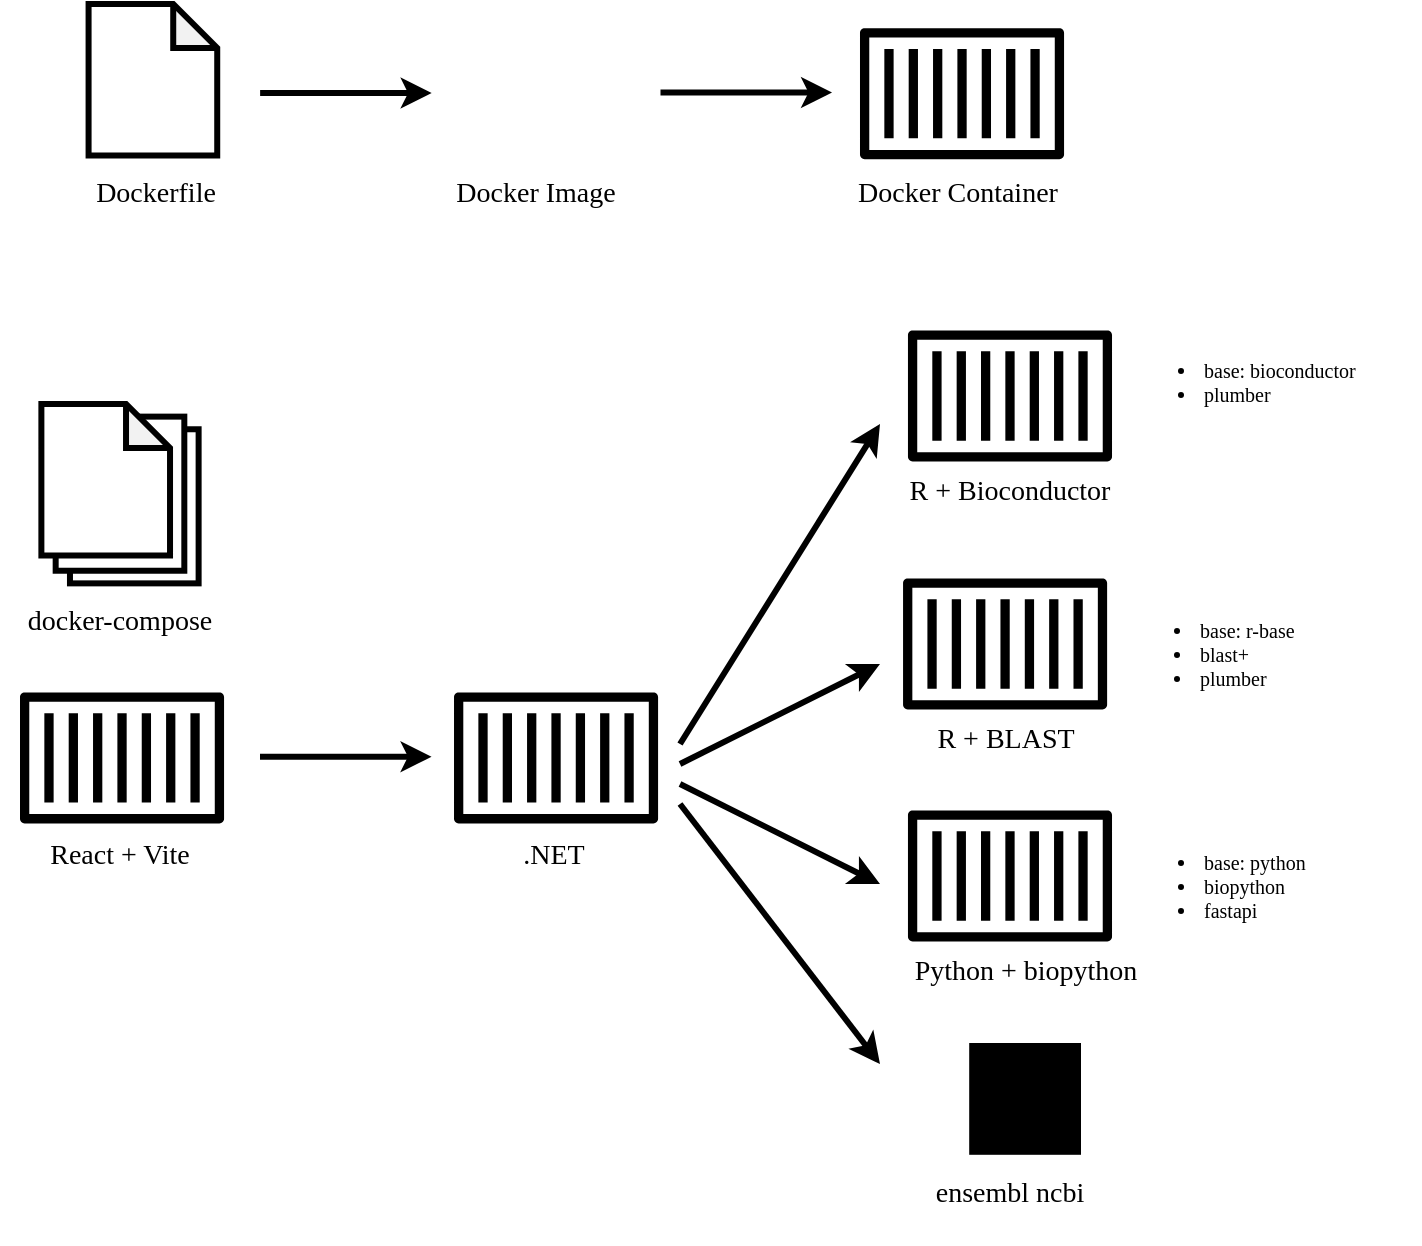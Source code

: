 <mxfile version="28.2.7">
  <diagram name="Página-1" id="KaTMpmVb-dwhm1GjQ-W6">
    <mxGraphModel dx="1066" dy="471" grid="1" gridSize="10" guides="1" tooltips="1" connect="1" arrows="1" fold="1" page="1" pageScale="1" pageWidth="827" pageHeight="1169" math="0" shadow="0">
      <root>
        <mxCell id="0" />
        <mxCell id="1" parent="0" />
        <mxCell id="Hp0p9K_v7pgmUyXQN2hC-1" value="" style="sketch=0;outlineConnect=0;dashed=0;verticalLabelPosition=bottom;verticalAlign=top;align=center;html=1;fontSize=12;fontStyle=0;aspect=fixed;pointerEvents=1;shape=mxgraph.aws4.container_1;fillColor=#000000;fontColor=#333333;strokeColor=#000000;" vertex="1" parent="1">
          <mxGeometry x="427.01" y="594" width="102.032" height="65.893" as="geometry" />
        </mxCell>
        <mxCell id="Hp0p9K_v7pgmUyXQN2hC-2" value="&lt;div style=&quot;&quot;&gt;&lt;span style=&quot;background-color: transparent; color: light-dark(rgb(0, 0, 0), rgb(255, 255, 255)); font-size: 14px;&quot;&gt;&lt;font face=&quot;Verdana&quot;&gt;.NET&lt;/font&gt;&lt;/span&gt;&lt;/div&gt;" style="text;whiteSpace=wrap;html=1;align=center;" vertex="1" parent="1">
          <mxGeometry x="427.01" y="659.89" width="100" height="24.11" as="geometry" />
        </mxCell>
        <mxCell id="Hp0p9K_v7pgmUyXQN2hC-3" value="" style="sketch=0;outlineConnect=0;dashed=0;verticalLabelPosition=bottom;verticalAlign=top;align=center;html=1;fontSize=12;fontStyle=0;aspect=fixed;pointerEvents=1;shape=mxgraph.aws4.container_1;fillColor=#000000;fontColor=#333333;strokeColor=#000000;" vertex="1" parent="1">
          <mxGeometry x="210" y="594" width="102.032" height="65.893" as="geometry" />
        </mxCell>
        <mxCell id="Hp0p9K_v7pgmUyXQN2hC-4" value="&lt;div style=&quot;&quot;&gt;&lt;span style=&quot;background-color: transparent; color: light-dark(rgb(0, 0, 0), rgb(255, 255, 255)); font-size: 14px;&quot;&gt;&lt;font face=&quot;Verdana&quot;&gt;React + Vite&lt;/font&gt;&lt;/span&gt;&lt;/div&gt;" style="text;whiteSpace=wrap;html=1;align=center;" vertex="1" parent="1">
          <mxGeometry x="210" y="659.89" width="100" height="40" as="geometry" />
        </mxCell>
        <mxCell id="Hp0p9K_v7pgmUyXQN2hC-5" value="" style="endArrow=classic;html=1;rounded=0;strokeWidth=3;" edge="1" parent="1">
          <mxGeometry width="50" height="50" relative="1" as="geometry">
            <mxPoint x="330" y="626.36" as="sourcePoint" />
            <mxPoint x="415.766" y="626.36" as="targetPoint" />
          </mxGeometry>
        </mxCell>
        <mxCell id="Hp0p9K_v7pgmUyXQN2hC-6" value="" style="sketch=0;outlineConnect=0;dashed=0;verticalLabelPosition=bottom;verticalAlign=top;align=center;html=1;fontSize=12;fontStyle=0;aspect=fixed;pointerEvents=1;shape=mxgraph.aws4.container_1;fillColor=#000000;fontColor=#333333;strokeColor=#000000;" vertex="1" parent="1">
          <mxGeometry x="653.98" y="413.05" width="102.032" height="65.893" as="geometry" />
        </mxCell>
        <mxCell id="Hp0p9K_v7pgmUyXQN2hC-7" value="&lt;div style=&quot;&quot;&gt;&lt;font face=&quot;Verdana&quot;&gt;&lt;span style=&quot;font-size: 14px;&quot;&gt;R&amp;nbsp;&lt;/span&gt;&lt;/font&gt;&lt;span style=&quot;font-size: 14px; font-family: Verdana; background-color: transparent; color: light-dark(rgb(0, 0, 0), rgb(255, 255, 255));&quot;&gt;+&amp;nbsp;&lt;/span&gt;&lt;span style=&quot;font-size: 14px; font-family: Verdana; background-color: transparent; color: light-dark(rgb(0, 0, 0), rgb(255, 255, 255));&quot;&gt;Bioconductor&lt;/span&gt;&lt;/div&gt;" style="text;whiteSpace=wrap;html=1;align=center;" vertex="1" parent="1">
          <mxGeometry x="640" y="478.94" width="130" height="40" as="geometry" />
        </mxCell>
        <mxCell id="Hp0p9K_v7pgmUyXQN2hC-8" value="" style="endArrow=classic;html=1;rounded=0;strokeWidth=3;" edge="1" parent="1">
          <mxGeometry width="50" height="50" relative="1" as="geometry">
            <mxPoint x="540" y="620" as="sourcePoint" />
            <mxPoint x="640" y="460" as="targetPoint" />
          </mxGeometry>
        </mxCell>
        <mxCell id="Hp0p9K_v7pgmUyXQN2hC-9" value="" style="sketch=0;outlineConnect=0;dashed=0;verticalLabelPosition=bottom;verticalAlign=top;align=center;html=1;fontSize=12;fontStyle=0;aspect=fixed;pointerEvents=1;shape=mxgraph.aws4.container_1;fillColor=#000000;fontColor=#333333;strokeColor=#000000;" vertex="1" parent="1">
          <mxGeometry x="653.98" y="653.05" width="102.032" height="65.893" as="geometry" />
        </mxCell>
        <mxCell id="Hp0p9K_v7pgmUyXQN2hC-10" value="&lt;div style=&quot;&quot;&gt;&lt;font face=&quot;Verdana&quot;&gt;&lt;span style=&quot;font-size: 14px;&quot;&gt;Python&amp;nbsp;&lt;/span&gt;&lt;/font&gt;&lt;span style=&quot;font-size: 14px; font-family: Verdana; background-color: transparent; color: light-dark(rgb(0, 0, 0), rgb(255, 255, 255));&quot;&gt;+ biopython&lt;/span&gt;&lt;/div&gt;" style="text;whiteSpace=wrap;html=1;align=center;" vertex="1" parent="1">
          <mxGeometry x="637.55" y="718.94" width="150" height="40" as="geometry" />
        </mxCell>
        <mxCell id="Hp0p9K_v7pgmUyXQN2hC-11" value="" style="endArrow=classic;html=1;rounded=0;strokeWidth=3;" edge="1" parent="1">
          <mxGeometry width="50" height="50" relative="1" as="geometry">
            <mxPoint x="540" y="630" as="sourcePoint" />
            <mxPoint x="640" y="580" as="targetPoint" />
          </mxGeometry>
        </mxCell>
        <mxCell id="Hp0p9K_v7pgmUyXQN2hC-12" value="&lt;ul&gt;&lt;li&gt;&lt;span style=&quot;background-color: transparent; color: light-dark(rgb(0, 0, 0), rgb(255, 255, 255));&quot;&gt;&lt;font face=&quot;Verdana&quot;&gt;base: bioconductor&lt;/font&gt;&lt;/span&gt;&lt;/li&gt;&lt;li&gt;&lt;span style=&quot;background-color: transparent; color: light-dark(rgb(0, 0, 0), rgb(255, 255, 255));&quot;&gt;&lt;font face=&quot;Verdana&quot;&gt;plumber&lt;/font&gt;&lt;/span&gt;&lt;/li&gt;&lt;/ul&gt;" style="text;whiteSpace=wrap;html=1;align=left;fontSize=10;" vertex="1" parent="1">
          <mxGeometry x="760" y="411" width="150" height="62.05" as="geometry" />
        </mxCell>
        <mxCell id="Hp0p9K_v7pgmUyXQN2hC-13" value="&lt;ul&gt;&lt;li&gt;&lt;span style=&quot;background-color: transparent; color: light-dark(rgb(0, 0, 0), rgb(255, 255, 255));&quot;&gt;&lt;font face=&quot;Verdana&quot;&gt;base: python&lt;/font&gt;&lt;/span&gt;&lt;/li&gt;&lt;li&gt;&lt;span style=&quot;background-color: transparent; color: light-dark(rgb(0, 0, 0), rgb(255, 255, 255));&quot;&gt;&lt;font face=&quot;Verdana&quot;&gt;biopython&lt;/font&gt;&lt;/span&gt;&lt;/li&gt;&lt;li&gt;&lt;font face=&quot;Verdana&quot;&gt;fastapi&lt;/font&gt;&lt;/li&gt;&lt;/ul&gt;" style="text;whiteSpace=wrap;html=1;align=left;fontSize=10;" vertex="1" parent="1">
          <mxGeometry x="760" y="656.89" width="150" height="62.05" as="geometry" />
        </mxCell>
        <mxCell id="Hp0p9K_v7pgmUyXQN2hC-14" value="" style="points=[];aspect=fixed;html=1;align=center;shadow=0;dashed=0;fillColor=#000000;strokeColor=#000000;shape=mxgraph.alibaba_cloud.webplus_web_app_service;fontColor=#000000;" vertex="1" parent="1">
          <mxGeometry x="685.1" y="770" width="54.9" height="54.9" as="geometry" />
        </mxCell>
        <mxCell id="Hp0p9K_v7pgmUyXQN2hC-15" value="" style="endArrow=classic;html=1;rounded=0;strokeWidth=3;" edge="1" parent="1">
          <mxGeometry width="50" height="50" relative="1" as="geometry">
            <mxPoint x="540" y="640" as="sourcePoint" />
            <mxPoint x="640" y="690" as="targetPoint" />
          </mxGeometry>
        </mxCell>
        <mxCell id="Hp0p9K_v7pgmUyXQN2hC-16" value="&lt;div style=&quot;&quot;&gt;&lt;font face=&quot;Verdana&quot;&gt;&lt;span style=&quot;font-size: 14px;&quot;&gt;ensembl&amp;nbsp;&lt;/span&gt;&lt;/font&gt;&lt;span style=&quot;font-size: 14px; font-family: Verdana; background-color: transparent; color: light-dark(rgb(0, 0, 0), rgb(255, 255, 255));&quot;&gt;ncbi&lt;/span&gt;&lt;/div&gt;" style="text;whiteSpace=wrap;html=1;align=center;" vertex="1" parent="1">
          <mxGeometry x="628.77" y="830" width="152.45" height="40" as="geometry" />
        </mxCell>
        <mxCell id="Hp0p9K_v7pgmUyXQN2hC-17" value="" style="group" vertex="1" connectable="0" parent="1">
          <mxGeometry x="230" y="250" width="514.02" height="104.84" as="geometry" />
        </mxCell>
        <mxCell id="Hp0p9K_v7pgmUyXQN2hC-18" value="" style="shape=image;html=1;verticalAlign=middle;verticalLabelPosition=bottom;labelBackgroundColor=#ffffff;imageAspect=0;aspect=fixed;image=https://icons.diagrams.net/icon-cache1/Ionicons_Fill_Vol_2-2187/logo-docker-1464.svg;fillColor=#3333FF;rounded=0;shadow=0;glass=0;strokeColor=light-dark(#000000,#A8A8FF);strokeWidth=3;align=center;fontFamily=Helvetica;fontSize=12;fontColor=default;" vertex="1" parent="Hp0p9K_v7pgmUyXQN2hC-17">
          <mxGeometry x="198.945" y="3.789" width="82.105" height="82.105" as="geometry" />
        </mxCell>
        <mxCell id="Hp0p9K_v7pgmUyXQN2hC-19" value="" style="group" vertex="1" connectable="0" parent="Hp0p9K_v7pgmUyXQN2hC-17">
          <mxGeometry width="78.619" height="89.684" as="geometry" />
        </mxCell>
        <mxCell id="Hp0p9K_v7pgmUyXQN2hC-20" value="" style="shape=note;whiteSpace=wrap;html=1;backgroundOutline=1;darkOpacity=0.05;rounded=0;shadow=0;glass=0;strokeColor=light-dark(#000000,#A8A8FF);strokeWidth=3;align=center;verticalAlign=middle;fontFamily=Helvetica;fontSize=12;fontColor=default;fillColor=default;size=22;" vertex="1" parent="Hp0p9K_v7pgmUyXQN2hC-19">
          <mxGeometry x="14.29" width="64.325" height="75.789" as="geometry" />
        </mxCell>
        <mxCell id="Hp0p9K_v7pgmUyXQN2hC-21" value="" style="shape=image;html=1;verticalAlign=middle;verticalLabelPosition=bottom;labelBackgroundColor=#ffffff;imageAspect=0;aspect=fixed;image=https://icons.diagrams.net/icon-cache1/Ionicons_Fill_Vol_2-2187/logo-docker-1464.svg;fillColor=#3333FF;rounded=0;shadow=0;glass=0;strokeColor=light-dark(#000000,#A8A8FF);strokeWidth=3;align=center;fontFamily=Helvetica;fontSize=12;fontColor=default;" vertex="1" parent="Hp0p9K_v7pgmUyXQN2hC-19">
          <mxGeometry x="24.296" y="25.263" width="39.158" height="39.158" as="geometry" />
        </mxCell>
        <mxCell id="Hp0p9K_v7pgmUyXQN2hC-22" value="" style="sketch=0;outlineConnect=0;dashed=0;verticalLabelPosition=bottom;verticalAlign=top;align=center;html=1;fontSize=12;fontStyle=0;aspect=fixed;pointerEvents=1;shape=mxgraph.aws4.container_1;fillColor=#000000;fontColor=#333333;strokeColor=#000000;" vertex="1" parent="Hp0p9K_v7pgmUyXQN2hC-17">
          <mxGeometry x="399.997" y="11.899" width="102.032" height="65.893" as="geometry" />
        </mxCell>
        <mxCell id="Hp0p9K_v7pgmUyXQN2hC-23" value="" style="endArrow=classic;html=1;rounded=0;strokeWidth=3;" edge="1" parent="Hp0p9K_v7pgmUyXQN2hC-17">
          <mxGeometry width="50" height="50" relative="1" as="geometry">
            <mxPoint x="100.061" y="44.526" as="sourcePoint" />
            <mxPoint x="185.827" y="44.526" as="targetPoint" />
          </mxGeometry>
        </mxCell>
        <mxCell id="Hp0p9K_v7pgmUyXQN2hC-24" value="" style="endArrow=classic;html=1;rounded=0;strokeWidth=3;" edge="1" parent="Hp0p9K_v7pgmUyXQN2hC-17">
          <mxGeometry width="50" height="50" relative="1" as="geometry">
            <mxPoint x="300.246" y="44.256" as="sourcePoint" />
            <mxPoint x="386.013" y="44.256" as="targetPoint" />
          </mxGeometry>
        </mxCell>
        <mxCell id="Hp0p9K_v7pgmUyXQN2hC-25" value="Dockerfile" style="text;html=1;align=center;verticalAlign=middle;whiteSpace=wrap;rounded=0;fontFamily=Verdana;fontSize=14;" vertex="1" parent="Hp0p9K_v7pgmUyXQN2hC-17">
          <mxGeometry x="8.01" y="85.89" width="80" height="18.95" as="geometry" />
        </mxCell>
        <mxCell id="Hp0p9K_v7pgmUyXQN2hC-26" value="Docker Image" style="text;html=1;align=center;verticalAlign=middle;whiteSpace=wrap;rounded=0;fontFamily=Verdana;fontSize=14;" vertex="1" parent="Hp0p9K_v7pgmUyXQN2hC-17">
          <mxGeometry x="178.01" y="85.89" width="120" height="18.95" as="geometry" />
        </mxCell>
        <mxCell id="Hp0p9K_v7pgmUyXQN2hC-27" value="Docker Container" style="text;html=1;align=center;verticalAlign=middle;whiteSpace=wrap;rounded=0;fontFamily=Verdana;fontSize=14;" vertex="1" parent="Hp0p9K_v7pgmUyXQN2hC-17">
          <mxGeometry x="384.02" y="85.89" width="130" height="18.95" as="geometry" />
        </mxCell>
        <mxCell id="Hp0p9K_v7pgmUyXQN2hC-28" value="" style="group" vertex="1" connectable="0" parent="1">
          <mxGeometry x="200" y="450" width="120" height="118.95" as="geometry" />
        </mxCell>
        <mxCell id="Hp0p9K_v7pgmUyXQN2hC-29" value="" style="group" vertex="1" connectable="0" parent="Hp0p9K_v7pgmUyXQN2hC-28">
          <mxGeometry x="20.69" width="78.619" height="89.684" as="geometry" />
        </mxCell>
        <mxCell id="Hp0p9K_v7pgmUyXQN2hC-30" value="" style="rounded=0;whiteSpace=wrap;html=1;strokeColor=light-dark(#000000,#A8A8FF);fillColor=default;strokeWidth=3;perimeterSpacing=0;shadow=0;glass=0;" vertex="1" parent="Hp0p9K_v7pgmUyXQN2hC-29">
          <mxGeometry x="14.294" y="12.632" width="64.325" height="77.053" as="geometry" />
        </mxCell>
        <mxCell id="Hp0p9K_v7pgmUyXQN2hC-31" value="" style="rounded=0;whiteSpace=wrap;html=1;strokeColor=light-dark(#000000,#A8A8FF);fillColor=default;strokeWidth=3;perimeterSpacing=0;shadow=0;glass=0;" vertex="1" parent="Hp0p9K_v7pgmUyXQN2hC-29">
          <mxGeometry x="7.147" y="6.316" width="64.325" height="77.053" as="geometry" />
        </mxCell>
        <mxCell id="Hp0p9K_v7pgmUyXQN2hC-32" value="" style="shape=note;whiteSpace=wrap;html=1;backgroundOutline=1;darkOpacity=0.05;rounded=0;shadow=0;glass=0;strokeColor=light-dark(#000000,#A8A8FF);strokeWidth=3;align=center;verticalAlign=middle;fontFamily=Helvetica;fontSize=12;fontColor=default;fillColor=default;size=22;" vertex="1" parent="Hp0p9K_v7pgmUyXQN2hC-29">
          <mxGeometry width="64.325" height="75.789" as="geometry" />
        </mxCell>
        <mxCell id="Hp0p9K_v7pgmUyXQN2hC-33" value="" style="shape=image;html=1;verticalAlign=middle;verticalLabelPosition=bottom;labelBackgroundColor=#ffffff;imageAspect=0;aspect=fixed;image=https://icons.diagrams.net/icon-cache1/Ionicons_Fill_Vol_2-2187/logo-docker-1464.svg;fillColor=#3333FF;rounded=0;shadow=0;glass=0;strokeColor=light-dark(#000000,#A8A8FF);strokeWidth=3;align=center;fontFamily=Helvetica;fontSize=12;fontColor=default;" vertex="1" parent="Hp0p9K_v7pgmUyXQN2hC-29">
          <mxGeometry x="7.15" y="12.63" width="24.42" height="24.42" as="geometry" />
        </mxCell>
        <mxCell id="Hp0p9K_v7pgmUyXQN2hC-34" value="" style="shape=image;html=1;verticalAlign=middle;verticalLabelPosition=bottom;labelBackgroundColor=#ffffff;imageAspect=0;aspect=fixed;image=https://icons.diagrams.net/icon-cache1/Ionicons_Fill_Vol_2-2187/logo-docker-1464.svg;fillColor=#3333FF;rounded=0;shadow=0;glass=0;strokeColor=light-dark(#000000,#A8A8FF);strokeWidth=3;align=center;fontFamily=Helvetica;fontSize=12;fontColor=default;" vertex="1" parent="Hp0p9K_v7pgmUyXQN2hC-29">
          <mxGeometry x="7.15" y="38.95" width="24.42" height="24.42" as="geometry" />
        </mxCell>
        <mxCell id="Hp0p9K_v7pgmUyXQN2hC-35" value="" style="shape=image;html=1;verticalAlign=middle;verticalLabelPosition=bottom;labelBackgroundColor=#ffffff;imageAspect=0;aspect=fixed;image=https://icons.diagrams.net/icon-cache1/Ionicons_Fill_Vol_2-2187/logo-docker-1464.svg;fillColor=#3333FF;rounded=0;shadow=0;glass=0;strokeColor=light-dark(#000000,#A8A8FF);strokeWidth=3;align=center;fontFamily=Helvetica;fontSize=12;fontColor=default;" vertex="1" parent="Hp0p9K_v7pgmUyXQN2hC-29">
          <mxGeometry x="34.25" y="32.63" width="24.42" height="24.42" as="geometry" />
        </mxCell>
        <mxCell id="Hp0p9K_v7pgmUyXQN2hC-36" value="docker-compose" style="text;html=1;align=center;verticalAlign=middle;whiteSpace=wrap;rounded=0;fontFamily=Verdana;fontSize=14;" vertex="1" parent="Hp0p9K_v7pgmUyXQN2hC-28">
          <mxGeometry y="100" width="120" height="18.95" as="geometry" />
        </mxCell>
        <mxCell id="Hp0p9K_v7pgmUyXQN2hC-37" value="" style="sketch=0;outlineConnect=0;dashed=0;verticalLabelPosition=bottom;verticalAlign=top;align=center;html=1;fontSize=12;fontStyle=0;aspect=fixed;pointerEvents=1;shape=mxgraph.aws4.container_1;fillColor=#000000;fontColor=#333333;strokeColor=#000000;" vertex="1" parent="1">
          <mxGeometry x="651.53" y="537.05" width="102.032" height="65.893" as="geometry" />
        </mxCell>
        <mxCell id="Hp0p9K_v7pgmUyXQN2hC-38" value="&lt;div style=&quot;&quot;&gt;&lt;font face=&quot;Verdana&quot;&gt;&lt;span style=&quot;font-size: 14px;&quot;&gt;R&amp;nbsp;&lt;/span&gt;&lt;/font&gt;&lt;span style=&quot;font-size: 14px; font-family: Verdana; background-color: transparent; color: light-dark(rgb(0, 0, 0), rgb(255, 255, 255));&quot;&gt;+&amp;nbsp;&lt;/span&gt;&lt;span style=&quot;font-size: 14px; font-family: Verdana; background-color: transparent; color: light-dark(rgb(0, 0, 0), rgb(255, 255, 255));&quot;&gt;BLAST&lt;/span&gt;&lt;/div&gt;" style="text;whiteSpace=wrap;html=1;align=center;" vertex="1" parent="1">
          <mxGeometry x="637.55" y="602.94" width="130" height="40" as="geometry" />
        </mxCell>
        <mxCell id="Hp0p9K_v7pgmUyXQN2hC-39" value="&lt;ul&gt;&lt;li&gt;&lt;span style=&quot;background-color: transparent; color: light-dark(rgb(0, 0, 0), rgb(255, 255, 255));&quot;&gt;&lt;font face=&quot;Verdana&quot;&gt;base: r-base&lt;/font&gt;&lt;/span&gt;&lt;/li&gt;&lt;li&gt;&lt;span style=&quot;background-color: transparent; color: light-dark(rgb(0, 0, 0), rgb(255, 255, 255));&quot;&gt;&lt;font face=&quot;Verdana&quot;&gt;blast+&lt;/font&gt;&lt;/span&gt;&lt;/li&gt;&lt;li&gt;&lt;span style=&quot;background-color: transparent; color: light-dark(rgb(0, 0, 0), rgb(255, 255, 255));&quot;&gt;&lt;font face=&quot;Verdana&quot;&gt;plumber&lt;/font&gt;&lt;/span&gt;&lt;/li&gt;&lt;/ul&gt;" style="text;whiteSpace=wrap;html=1;align=left;fontSize=10;" vertex="1" parent="1">
          <mxGeometry x="757.55" y="540.89" width="150" height="62.05" as="geometry" />
        </mxCell>
        <mxCell id="Hp0p9K_v7pgmUyXQN2hC-40" value="" style="endArrow=classic;html=1;rounded=0;strokeWidth=3;" edge="1" parent="1">
          <mxGeometry width="50" height="50" relative="1" as="geometry">
            <mxPoint x="540" y="650" as="sourcePoint" />
            <mxPoint x="640" y="780" as="targetPoint" />
          </mxGeometry>
        </mxCell>
      </root>
    </mxGraphModel>
  </diagram>
</mxfile>
